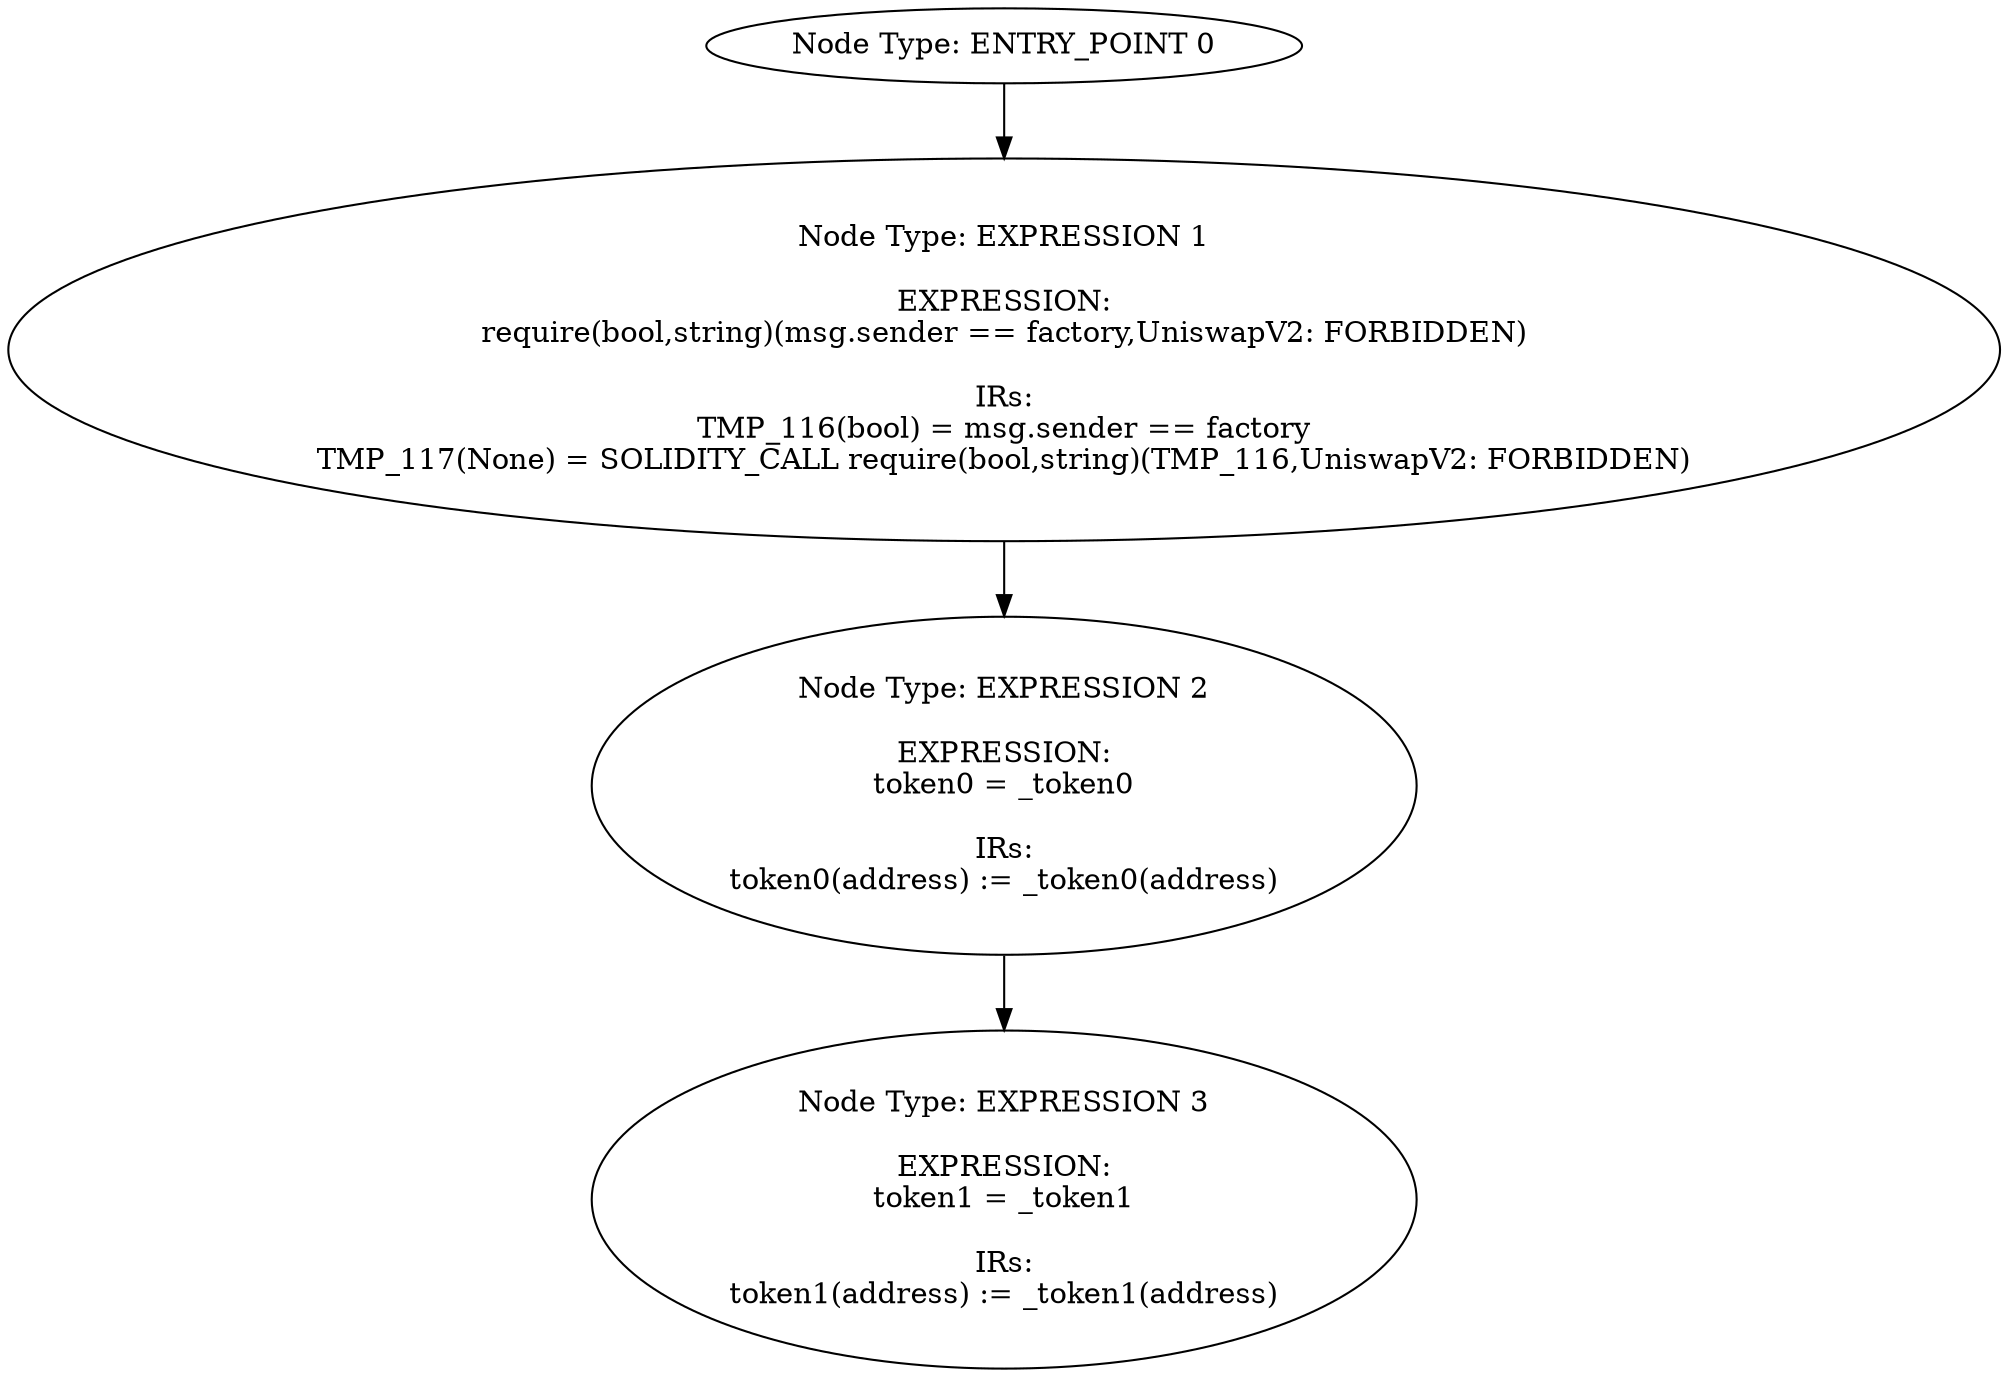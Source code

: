 digraph{
0[label="Node Type: ENTRY_POINT 0
"];
0->1;
1[label="Node Type: EXPRESSION 1

EXPRESSION:
require(bool,string)(msg.sender == factory,UniswapV2: FORBIDDEN)

IRs:
TMP_116(bool) = msg.sender == factory
TMP_117(None) = SOLIDITY_CALL require(bool,string)(TMP_116,UniswapV2: FORBIDDEN)"];
1->2;
2[label="Node Type: EXPRESSION 2

EXPRESSION:
token0 = _token0

IRs:
token0(address) := _token0(address)"];
2->3;
3[label="Node Type: EXPRESSION 3

EXPRESSION:
token1 = _token1

IRs:
token1(address) := _token1(address)"];
}
